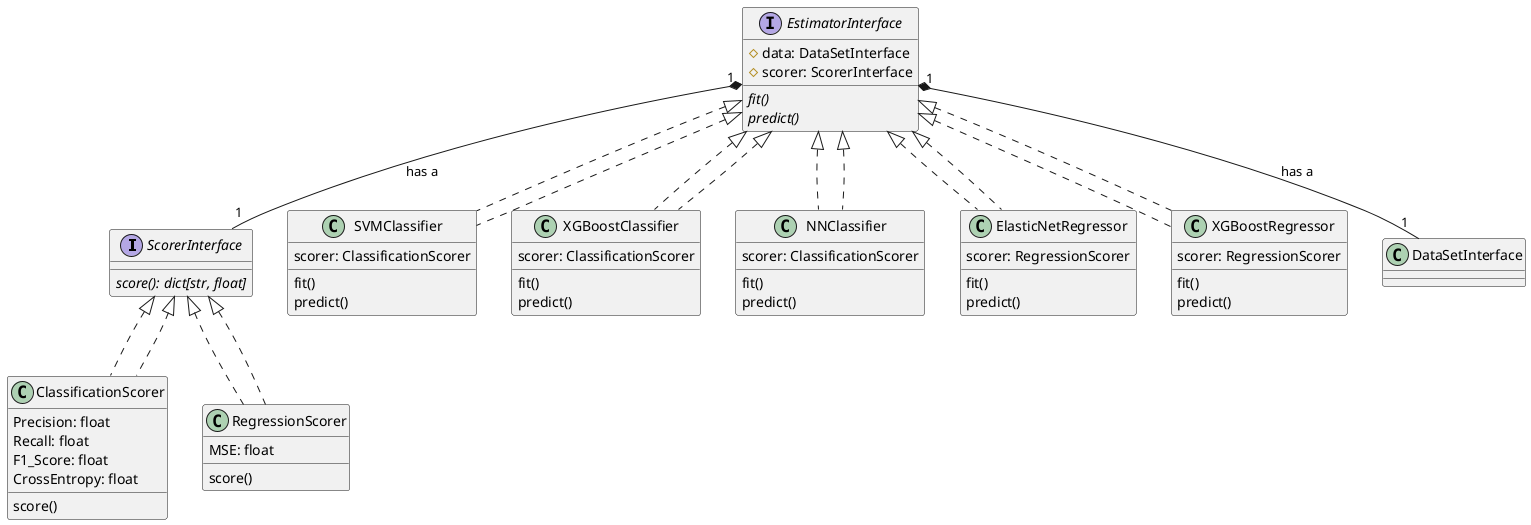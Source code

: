 @startuml
' Definition for ScorerInterface
interface ScorerInterface {
  {abstract} score(): dict[str, float]
}

class ClassificationScorer implements ScorerInterface {
  Precision: float
  Recall: float
  F1_Score: float
  CrossEntropy: float
  score()
}

class RegressionScorer implements ScorerInterface {
  MSE: float
  score()
}

ScorerInterface <|.. ClassificationScorer
ScorerInterface <|.. RegressionScorer

' Definition for EstimatorInterface
interface EstimatorInterface {
  #data: DataSetInterface
  #scorer: ScorerInterface
  {abstract} fit()
  {abstract} predict()
}

class SVMClassifier implements EstimatorInterface {
  fit()
  predict()
  scorer: ClassificationScorer
}

class XGBoostClassifier implements EstimatorInterface {
  fit()
  predict()
  scorer: ClassificationScorer
}

class NNClassifier implements EstimatorInterface {
  fit()
  predict()
  scorer: ClassificationScorer
}

class ElasticNetRegressor implements EstimatorInterface {
  fit()
  predict()
  scorer: RegressionScorer
}

class XGBoostRegressor implements EstimatorInterface {
  fit()
  predict()
  scorer: RegressionScorer
}

EstimatorInterface <|.. SVMClassifier
EstimatorInterface <|.. XGBoostClassifier
EstimatorInterface <|.. NNClassifier
EstimatorInterface <|.. ElasticNetRegressor
EstimatorInterface <|.. XGBoostRegressor
EstimatorInterface "1" *-- "1" ScorerInterface: has a
EstimatorInterface "1" *-- "1" DataSetInterface: has a
@enduml
